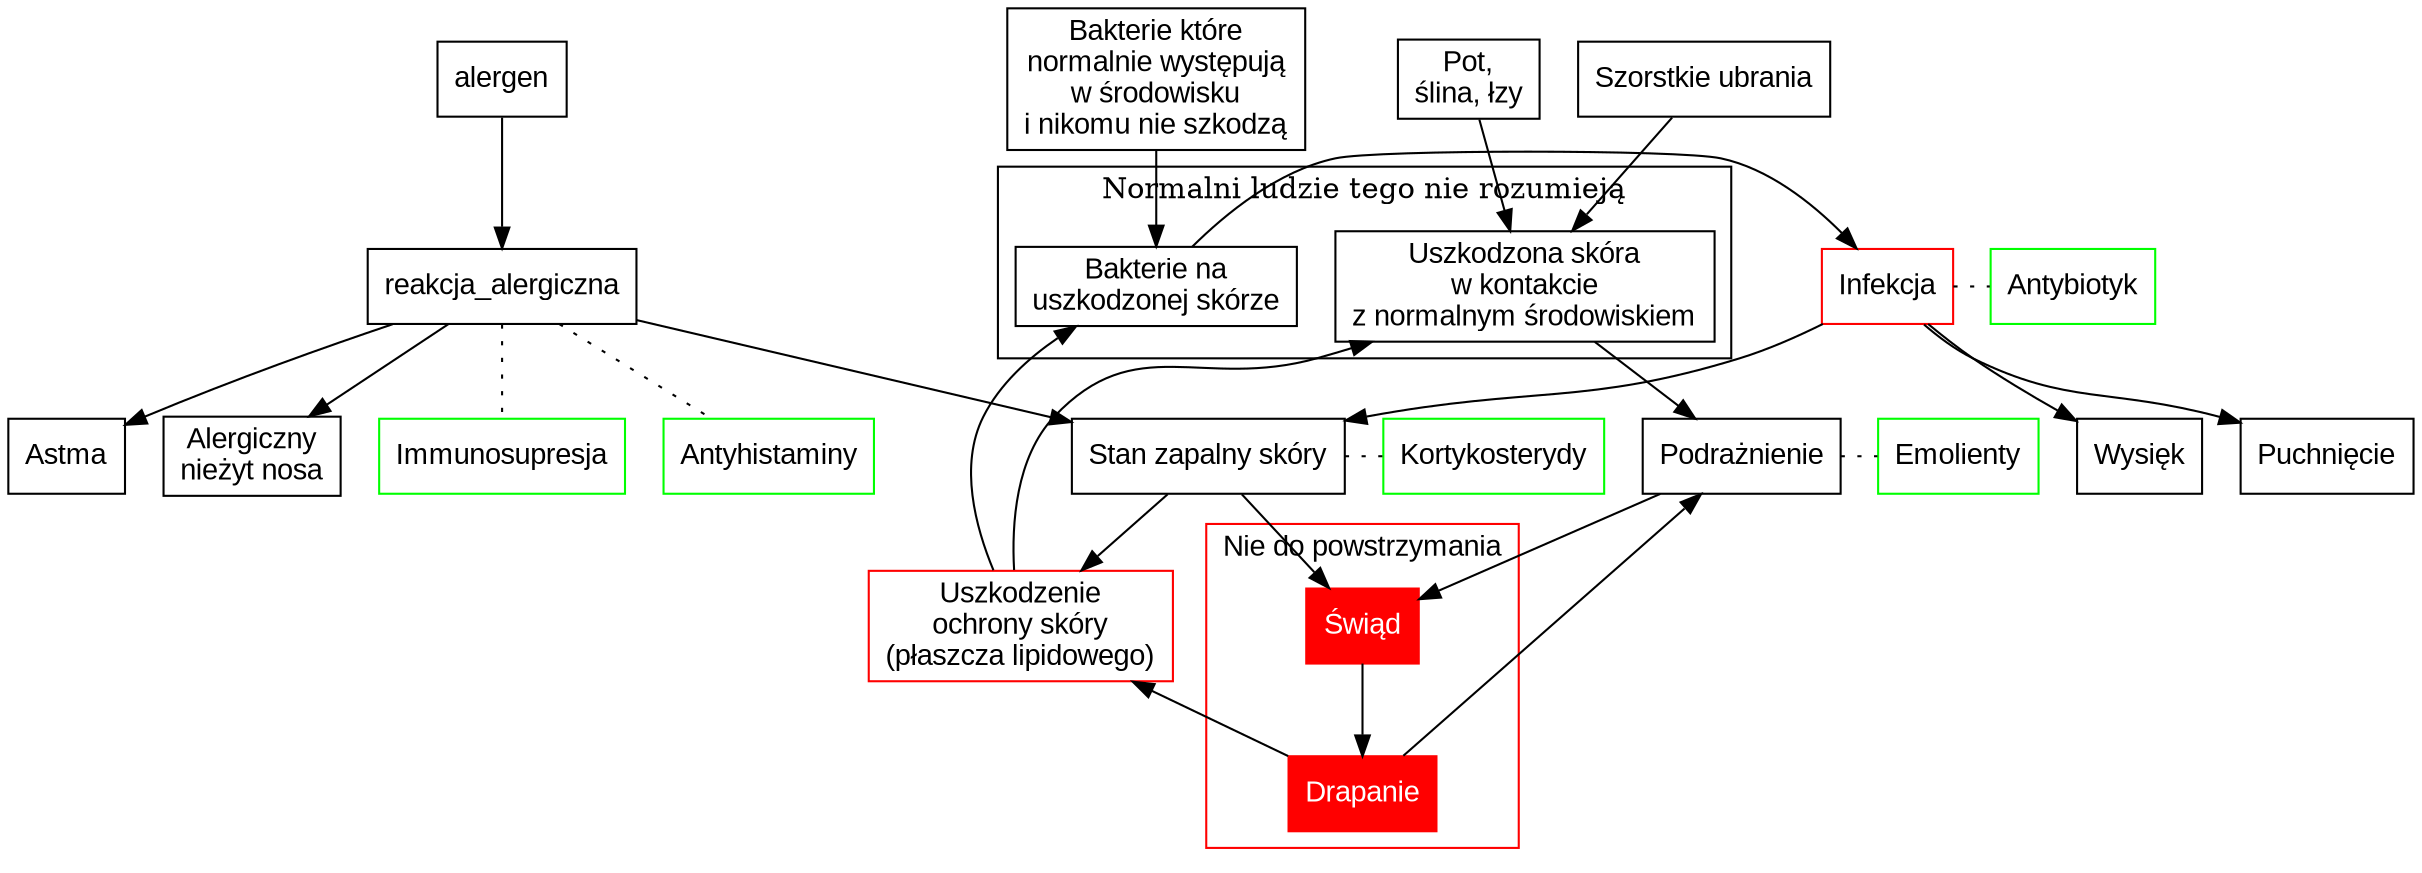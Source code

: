// Diagram podobny do tego na stronie o podstawowych wiadomościach.
digraph A {
    node[shape="box", fontname="Arial"];
    alergen -> reakcja_alergiczna;
    reakcja_alergiczna -> astma;
    reakcja_alergiczna -> niezyt_nosa;
    reakcja_alergiczna -> stan_zapalny_skory;
    stan_zapalny_skory -> swiad;
    swiad -> drapanie;
    drapanie -> uszkodzenie_ochrony_skory;
    drapanie -> podraznienie;
    podraznienie -> swiad;
    pot_slina_lzy -> srodow_uszk;
    szorstkie_ubrania -> srodow_uszk;
    srodow_uszk -> podraznienie;
    uszkodzenie_ochrony_skory -> srodow_uszk;
    infekcja -> wysiek;
    infekcja -> puchniecie;
    infekcja -> stan_zapalny_skory;
    astma[label="Astma"];
    niezyt_nosa[label="Alergiczny\nnieżyt nosa"];
    wysiek[label="Wysięk"];
    puchniecie[label="Puchnięcie"];
    subgraph {
        rank="same";
        stan_zapalny_skory[label="Stan zapalny skóry"];
        podraznienie[label="Podrażnienie"];
        podraznienie -> emolienty  [style="dotted", arrowhead="none"];
        emolienty[label="Emolienty", color="green"];
        {rank=same; podraznienie; emolienty; }
        stan_zapalny_skory -> kortykosterydy [style="dotted", arrowhead="none"];
        kortykosterydy[label="Kortykosterydy", color="green"];
        {rank=same; kortykosterydy; stan_zapalny_skory; }
    }
    subgraph cluster_1 {
        graph[label="Nie do powstrzymania", fontname="Arial", color="red"];
        drapanie[label="Drapanie", color="red", style="filled", fontcolor="white"];
        swiad[label="Świąd", color="red", style="filled", fontcolor="white",fontname="Arial"];
    }
    subgraph cluster_2 {
        graph[label="Normalni ludzie tego nie rozumieją"];
        srodow_uszk[label="Uszkodzona skóra\nw kontakcie\nz normalnym środowiskiem"];
        bakt_uszk[label="Bakterie na\nuszkodzonej skórze"];
    }
    infekcja[label="Infekcja", color="red"];
    uszkodzenie_ochrony_skory[label="Uszkodzenie\nochrony skóry\n(płaszcza lipidowego)", color="red"];
    bakt_uszk -> infekcja;
    uszkodzenie_ochrony_skory -> bakt_uszk;
    stan_zapalny_skory -> uszkodzenie_ochrony_skory;
    bakterie -> bakt_uszk;
    bakterie[label="Bakterie które\nnormalnie występują\nw środowisku\ni nikomu nie szkodzą"];
    szorstkie_ubrania[label="Szorstkie ubrania"];
    pot_slina_lzy[label="Pot,\nślina, łzy"];
    // Interwencje
    infekcja -> antybiotyk [style="dotted", arrowhead="none"];
    antybiotyk[label="Antybiotyk", color="green"];
    {rank=same; infekcja; antybiotyk; }
    reakcja_alergiczna -> immunosupresja [style="dotted", arrowhead="none"];
    immunosupresja[label="Immunosupresja", color="green"];
    reakcja_alergiczna -> antyhistaminy [style="dotted", arrowhead="none"];
    antyhistaminy[label="Antyhistaminy", color="green"];
    {rank=same; immunosupresja; antyhistaminy; }
}
